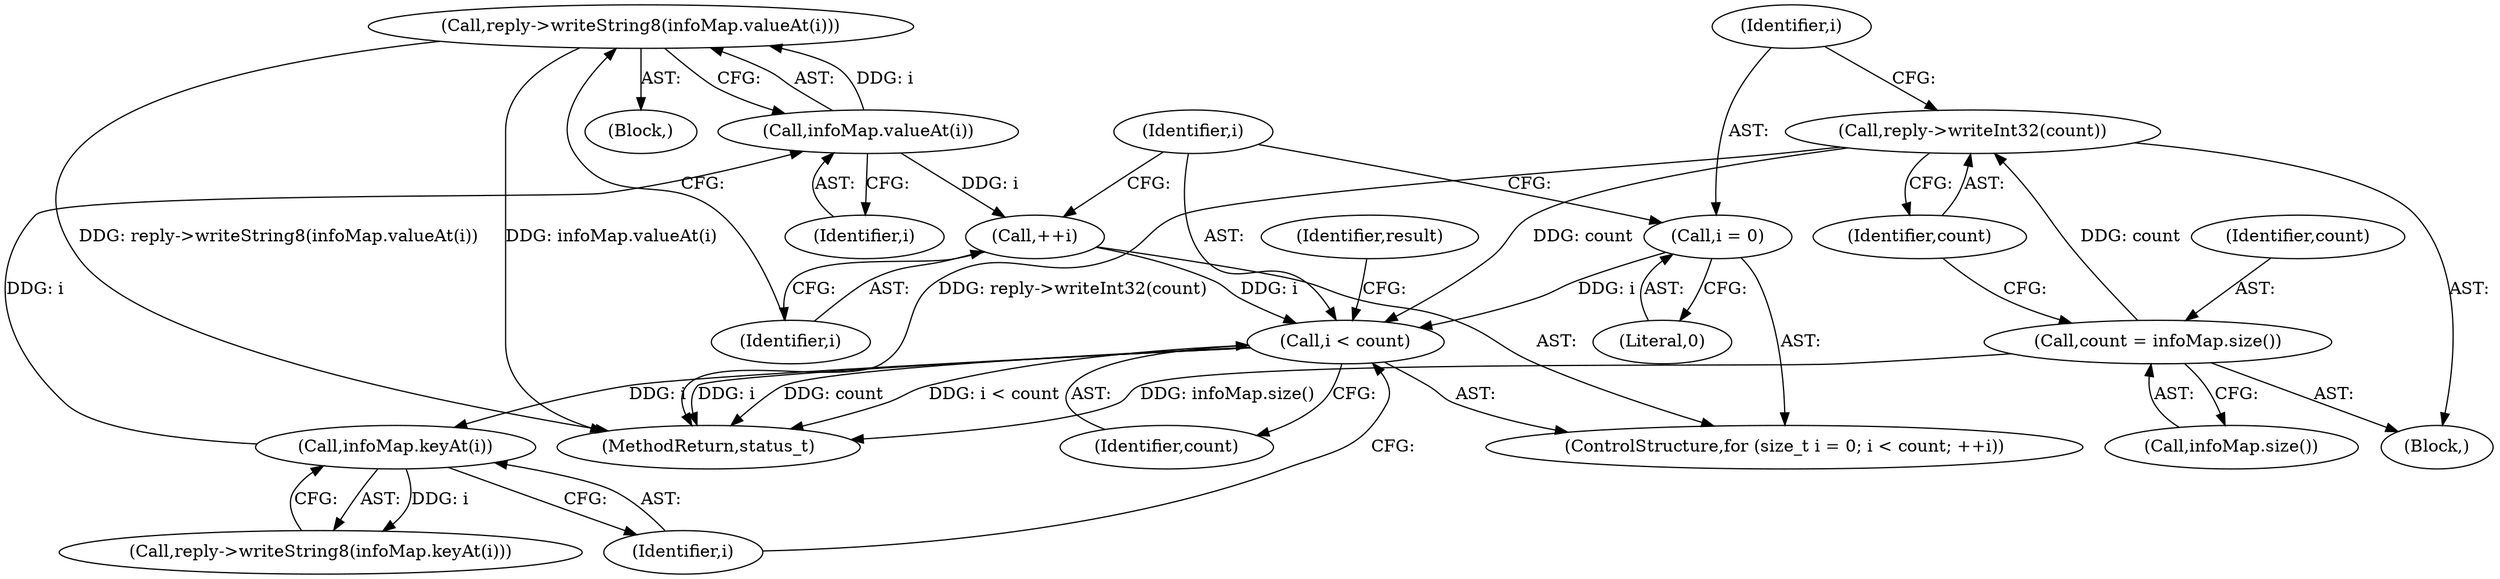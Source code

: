 digraph "0_Android_5a856f2092f7086aa0fea9ae06b9255befcdcd34@API" {
"1000384" [label="(Call,reply->writeString8(infoMap.valueAt(i)))"];
"1000385" [label="(Call,infoMap.valueAt(i))"];
"1000382" [label="(Call,infoMap.keyAt(i))"];
"1000375" [label="(Call,i < count)"];
"1000378" [label="(Call,++i)"];
"1000372" [label="(Call,i = 0)"];
"1000368" [label="(Call,reply->writeInt32(count))"];
"1000365" [label="(Call,count = infoMap.size())"];
"1000384" [label="(Call,reply->writeString8(infoMap.valueAt(i)))"];
"1000348" [label="(Block,)"];
"1000377" [label="(Identifier,count)"];
"1000376" [label="(Identifier,i)"];
"1000365" [label="(Call,count = infoMap.size())"];
"1000388" [label="(Identifier,result)"];
"1000367" [label="(Call,infoMap.size())"];
"1000366" [label="(Identifier,count)"];
"1000372" [label="(Call,i = 0)"];
"1000380" [label="(Block,)"];
"1000369" [label="(Identifier,count)"];
"1000370" [label="(ControlStructure,for (size_t i = 0; i < count; ++i))"];
"1000901" [label="(MethodReturn,status_t)"];
"1000379" [label="(Identifier,i)"];
"1000386" [label="(Identifier,i)"];
"1000381" [label="(Call,reply->writeString8(infoMap.keyAt(i)))"];
"1000373" [label="(Identifier,i)"];
"1000383" [label="(Identifier,i)"];
"1000382" [label="(Call,infoMap.keyAt(i))"];
"1000375" [label="(Call,i < count)"];
"1000374" [label="(Literal,0)"];
"1000378" [label="(Call,++i)"];
"1000385" [label="(Call,infoMap.valueAt(i))"];
"1000368" [label="(Call,reply->writeInt32(count))"];
"1000384" -> "1000380"  [label="AST: "];
"1000384" -> "1000385"  [label="CFG: "];
"1000385" -> "1000384"  [label="AST: "];
"1000379" -> "1000384"  [label="CFG: "];
"1000384" -> "1000901"  [label="DDG: reply->writeString8(infoMap.valueAt(i))"];
"1000384" -> "1000901"  [label="DDG: infoMap.valueAt(i)"];
"1000385" -> "1000384"  [label="DDG: i"];
"1000385" -> "1000386"  [label="CFG: "];
"1000386" -> "1000385"  [label="AST: "];
"1000385" -> "1000378"  [label="DDG: i"];
"1000382" -> "1000385"  [label="DDG: i"];
"1000382" -> "1000381"  [label="AST: "];
"1000382" -> "1000383"  [label="CFG: "];
"1000383" -> "1000382"  [label="AST: "];
"1000381" -> "1000382"  [label="CFG: "];
"1000382" -> "1000381"  [label="DDG: i"];
"1000375" -> "1000382"  [label="DDG: i"];
"1000375" -> "1000370"  [label="AST: "];
"1000375" -> "1000377"  [label="CFG: "];
"1000376" -> "1000375"  [label="AST: "];
"1000377" -> "1000375"  [label="AST: "];
"1000383" -> "1000375"  [label="CFG: "];
"1000388" -> "1000375"  [label="CFG: "];
"1000375" -> "1000901"  [label="DDG: i"];
"1000375" -> "1000901"  [label="DDG: count"];
"1000375" -> "1000901"  [label="DDG: i < count"];
"1000378" -> "1000375"  [label="DDG: i"];
"1000372" -> "1000375"  [label="DDG: i"];
"1000368" -> "1000375"  [label="DDG: count"];
"1000378" -> "1000370"  [label="AST: "];
"1000378" -> "1000379"  [label="CFG: "];
"1000379" -> "1000378"  [label="AST: "];
"1000376" -> "1000378"  [label="CFG: "];
"1000372" -> "1000370"  [label="AST: "];
"1000372" -> "1000374"  [label="CFG: "];
"1000373" -> "1000372"  [label="AST: "];
"1000374" -> "1000372"  [label="AST: "];
"1000376" -> "1000372"  [label="CFG: "];
"1000368" -> "1000348"  [label="AST: "];
"1000368" -> "1000369"  [label="CFG: "];
"1000369" -> "1000368"  [label="AST: "];
"1000373" -> "1000368"  [label="CFG: "];
"1000368" -> "1000901"  [label="DDG: reply->writeInt32(count)"];
"1000365" -> "1000368"  [label="DDG: count"];
"1000365" -> "1000348"  [label="AST: "];
"1000365" -> "1000367"  [label="CFG: "];
"1000366" -> "1000365"  [label="AST: "];
"1000367" -> "1000365"  [label="AST: "];
"1000369" -> "1000365"  [label="CFG: "];
"1000365" -> "1000901"  [label="DDG: infoMap.size()"];
}
